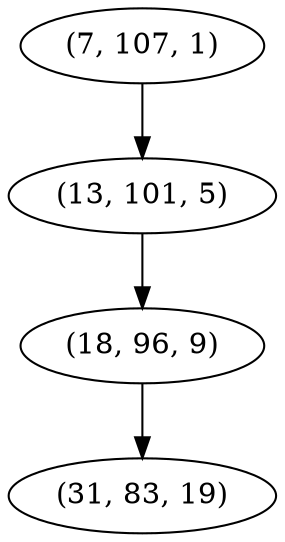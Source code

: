 digraph tree {
    "(7, 107, 1)";
    "(13, 101, 5)";
    "(18, 96, 9)";
    "(31, 83, 19)";
    "(7, 107, 1)" -> "(13, 101, 5)";
    "(13, 101, 5)" -> "(18, 96, 9)";
    "(18, 96, 9)" -> "(31, 83, 19)";
}
